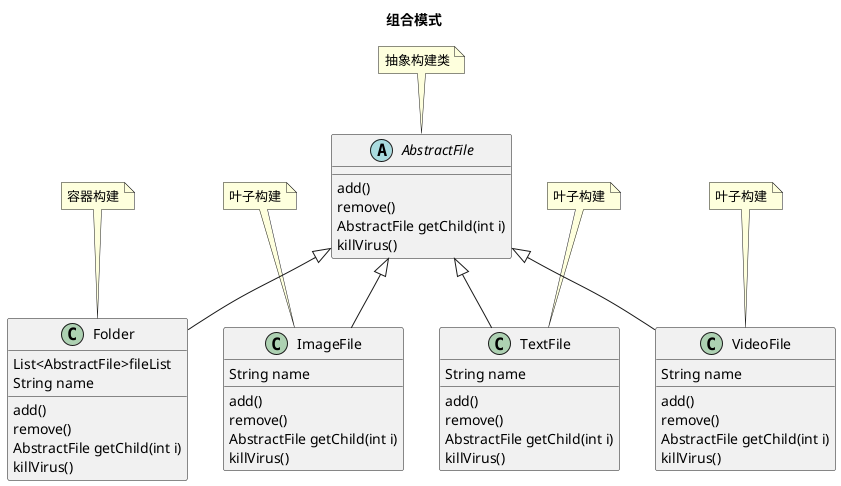 @startuml
'https://plantuml.com/class-diagram

title 组合模式

abstract class AbstractFile{
    add()
    remove()
    AbstractFile getChild(int i)
    killVirus()
}
note top of AbstractFile: 抽象构建类

class Folder extends AbstractFile{
    List<AbstractFile>fileList
    String name

    add()
    remove()
    AbstractFile getChild(int i)
    killVirus()
}
note top of Folder: 容器构建

class ImageFile extends AbstractFile{
    String name
    add()
    remove()
    AbstractFile getChild(int i)
    killVirus()
}

note top of ImageFile: 叶子构建
class TextFile extends AbstractFile{
    String name
    add()
    remove()
    AbstractFile getChild(int i)
    killVirus()
}
note top of TextFile: 叶子构建
class VideoFile extends AbstractFile{
    String name
    add()
    remove()
    AbstractFile getChild(int i)
    killVirus()
}

note top of VideoFile: 叶子构建
@enduml
